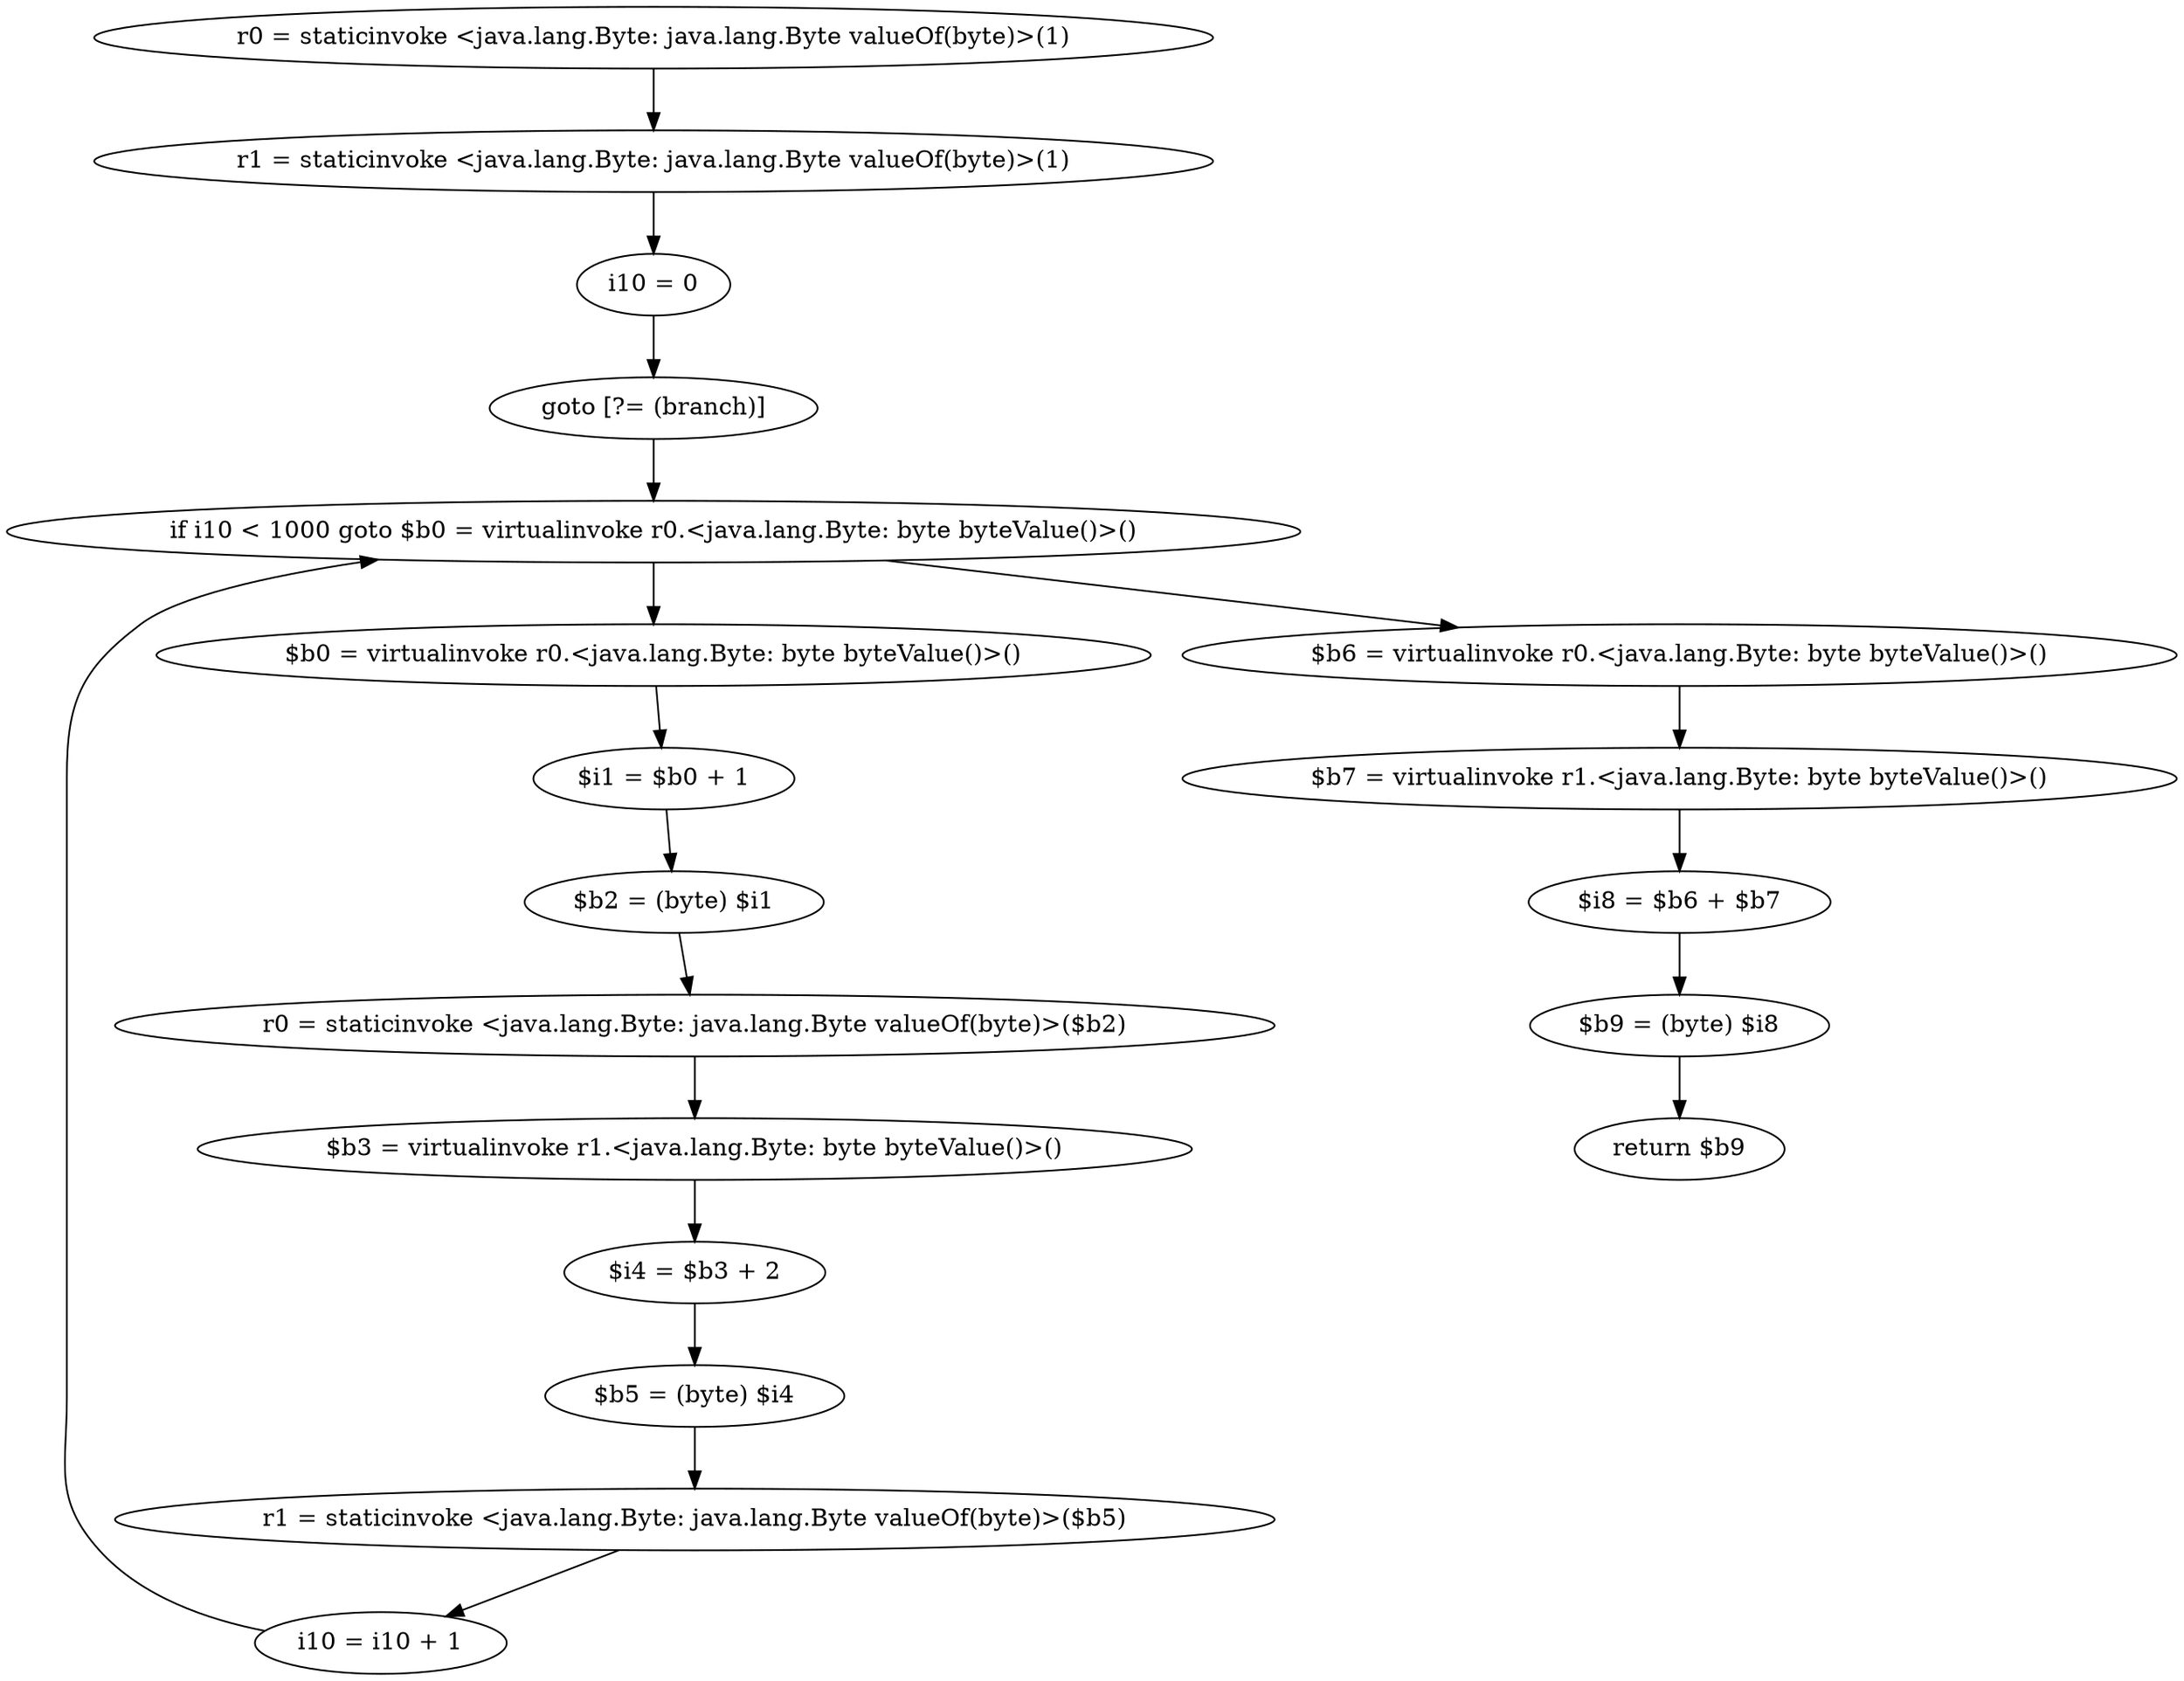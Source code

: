 digraph "unitGraph" {
    "r0 = staticinvoke <java.lang.Byte: java.lang.Byte valueOf(byte)>(1)"
    "r1 = staticinvoke <java.lang.Byte: java.lang.Byte valueOf(byte)>(1)"
    "i10 = 0"
    "goto [?= (branch)]"
    "$b0 = virtualinvoke r0.<java.lang.Byte: byte byteValue()>()"
    "$i1 = $b0 + 1"
    "$b2 = (byte) $i1"
    "r0 = staticinvoke <java.lang.Byte: java.lang.Byte valueOf(byte)>($b2)"
    "$b3 = virtualinvoke r1.<java.lang.Byte: byte byteValue()>()"
    "$i4 = $b3 + 2"
    "$b5 = (byte) $i4"
    "r1 = staticinvoke <java.lang.Byte: java.lang.Byte valueOf(byte)>($b5)"
    "i10 = i10 + 1"
    "if i10 < 1000 goto $b0 = virtualinvoke r0.<java.lang.Byte: byte byteValue()>()"
    "$b6 = virtualinvoke r0.<java.lang.Byte: byte byteValue()>()"
    "$b7 = virtualinvoke r1.<java.lang.Byte: byte byteValue()>()"
    "$i8 = $b6 + $b7"
    "$b9 = (byte) $i8"
    "return $b9"
    "r0 = staticinvoke <java.lang.Byte: java.lang.Byte valueOf(byte)>(1)"->"r1 = staticinvoke <java.lang.Byte: java.lang.Byte valueOf(byte)>(1)";
    "r1 = staticinvoke <java.lang.Byte: java.lang.Byte valueOf(byte)>(1)"->"i10 = 0";
    "i10 = 0"->"goto [?= (branch)]";
    "goto [?= (branch)]"->"if i10 < 1000 goto $b0 = virtualinvoke r0.<java.lang.Byte: byte byteValue()>()";
    "$b0 = virtualinvoke r0.<java.lang.Byte: byte byteValue()>()"->"$i1 = $b0 + 1";
    "$i1 = $b0 + 1"->"$b2 = (byte) $i1";
    "$b2 = (byte) $i1"->"r0 = staticinvoke <java.lang.Byte: java.lang.Byte valueOf(byte)>($b2)";
    "r0 = staticinvoke <java.lang.Byte: java.lang.Byte valueOf(byte)>($b2)"->"$b3 = virtualinvoke r1.<java.lang.Byte: byte byteValue()>()";
    "$b3 = virtualinvoke r1.<java.lang.Byte: byte byteValue()>()"->"$i4 = $b3 + 2";
    "$i4 = $b3 + 2"->"$b5 = (byte) $i4";
    "$b5 = (byte) $i4"->"r1 = staticinvoke <java.lang.Byte: java.lang.Byte valueOf(byte)>($b5)";
    "r1 = staticinvoke <java.lang.Byte: java.lang.Byte valueOf(byte)>($b5)"->"i10 = i10 + 1";
    "i10 = i10 + 1"->"if i10 < 1000 goto $b0 = virtualinvoke r0.<java.lang.Byte: byte byteValue()>()";
    "if i10 < 1000 goto $b0 = virtualinvoke r0.<java.lang.Byte: byte byteValue()>()"->"$b6 = virtualinvoke r0.<java.lang.Byte: byte byteValue()>()";
    "if i10 < 1000 goto $b0 = virtualinvoke r0.<java.lang.Byte: byte byteValue()>()"->"$b0 = virtualinvoke r0.<java.lang.Byte: byte byteValue()>()";
    "$b6 = virtualinvoke r0.<java.lang.Byte: byte byteValue()>()"->"$b7 = virtualinvoke r1.<java.lang.Byte: byte byteValue()>()";
    "$b7 = virtualinvoke r1.<java.lang.Byte: byte byteValue()>()"->"$i8 = $b6 + $b7";
    "$i8 = $b6 + $b7"->"$b9 = (byte) $i8";
    "$b9 = (byte) $i8"->"return $b9";
}
